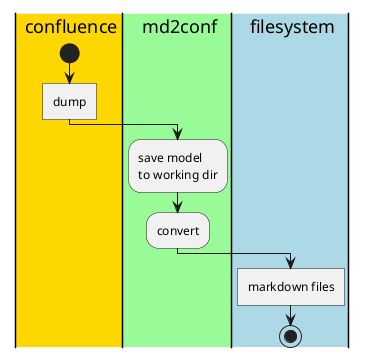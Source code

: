 @startuml
'https://plantuml.com/activity-diagram-beta
'left to right direction

|#gold|c| confluence
|#palegreen|md2conf| md2conf
|#lightblue|f| filesystem
|c|
start
:dump]
|md2conf|
:save model
to working dir;
:convert;
|f|
:markdown files]
stop

@enduml
